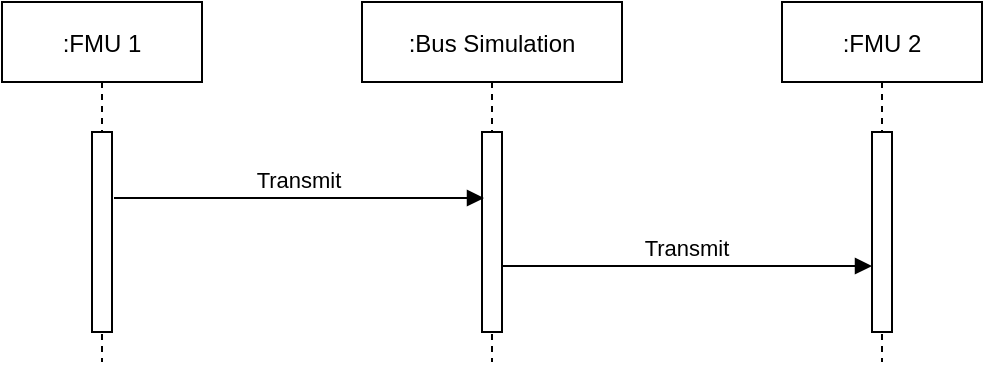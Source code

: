 <mxfile version="26.0.6">
  <diagram name="Page-1" id="NnsKN626D9liByVkLeI2">
    <mxGraphModel dx="623" dy="349" grid="1" gridSize="10" guides="1" tooltips="1" connect="1" arrows="1" fold="1" page="1" pageScale="1" pageWidth="500" pageHeight="360" background="#ffffff" math="0" shadow="0">
      <root>
        <mxCell id="0" />
        <mxCell id="1" parent="0" />
        <mxCell id="38V0bhP_iluJrH1EHx-o-10" value=":FMU 1" style="shape=umlLifeline;perimeter=lifelinePerimeter;container=1;collapsible=0;recursiveResize=0;rounded=0;shadow=0;strokeWidth=1;" vertex="1" parent="1">
          <mxGeometry x="130" y="90" width="100" height="180" as="geometry" />
        </mxCell>
        <mxCell id="38V0bhP_iluJrH1EHx-o-11" value="" style="points=[];perimeter=orthogonalPerimeter;rounded=0;shadow=0;strokeWidth=1;" vertex="1" parent="38V0bhP_iluJrH1EHx-o-10">
          <mxGeometry x="45" y="65" width="10" height="100" as="geometry" />
        </mxCell>
        <mxCell id="38V0bhP_iluJrH1EHx-o-12" value=":Bus Simulation" style="shape=umlLifeline;perimeter=lifelinePerimeter;container=1;collapsible=0;recursiveResize=0;rounded=0;shadow=0;strokeWidth=1;" vertex="1" parent="1">
          <mxGeometry x="310" y="90" width="130" height="180" as="geometry" />
        </mxCell>
        <mxCell id="38V0bhP_iluJrH1EHx-o-13" value="" style="points=[];perimeter=orthogonalPerimeter;rounded=0;shadow=0;strokeWidth=1;" vertex="1" parent="38V0bhP_iluJrH1EHx-o-12">
          <mxGeometry x="60" y="65" width="10" height="100" as="geometry" />
        </mxCell>
        <mxCell id="38V0bhP_iluJrH1EHx-o-14" value="Transmit" style="verticalAlign=bottom;endArrow=block;entryX=0;entryY=0;shadow=0;strokeWidth=1;" edge="1" parent="38V0bhP_iluJrH1EHx-o-12">
          <mxGeometry relative="1" as="geometry">
            <mxPoint x="70" y="132" as="sourcePoint" />
            <mxPoint x="255" y="132" as="targetPoint" />
          </mxGeometry>
        </mxCell>
        <mxCell id="38V0bhP_iluJrH1EHx-o-15" value=":FMU 2" style="shape=umlLifeline;perimeter=lifelinePerimeter;container=1;collapsible=0;recursiveResize=0;rounded=0;shadow=0;strokeWidth=1;" vertex="1" parent="1">
          <mxGeometry x="520" y="90" width="100" height="180" as="geometry" />
        </mxCell>
        <mxCell id="38V0bhP_iluJrH1EHx-o-16" value="" style="points=[];perimeter=orthogonalPerimeter;rounded=0;shadow=0;strokeWidth=1;" vertex="1" parent="38V0bhP_iluJrH1EHx-o-15">
          <mxGeometry x="45" y="65" width="10" height="100" as="geometry" />
        </mxCell>
        <mxCell id="38V0bhP_iluJrH1EHx-o-17" value="Transmit" style="verticalAlign=bottom;endArrow=block;entryX=0;entryY=0;shadow=0;strokeWidth=1;" edge="1" parent="1">
          <mxGeometry relative="1" as="geometry">
            <mxPoint x="186" y="188" as="sourcePoint" />
            <mxPoint x="371" y="188" as="targetPoint" />
          </mxGeometry>
        </mxCell>
      </root>
    </mxGraphModel>
  </diagram>
</mxfile>
